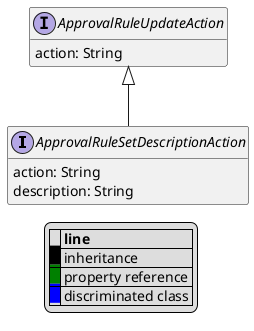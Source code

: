 @startuml

hide empty fields
hide empty methods
legend
|= |= line |
|<back:black>   </back>| inheritance |
|<back:green>   </back>| property reference |
|<back:blue>   </back>| discriminated class |
endlegend
interface ApprovalRuleSetDescriptionAction [[ApprovalRuleSetDescriptionAction.svg]] extends ApprovalRuleUpdateAction {
    action: String
    description: String
}
interface ApprovalRuleUpdateAction [[ApprovalRuleUpdateAction.svg]]  {
    action: String
}





@enduml
